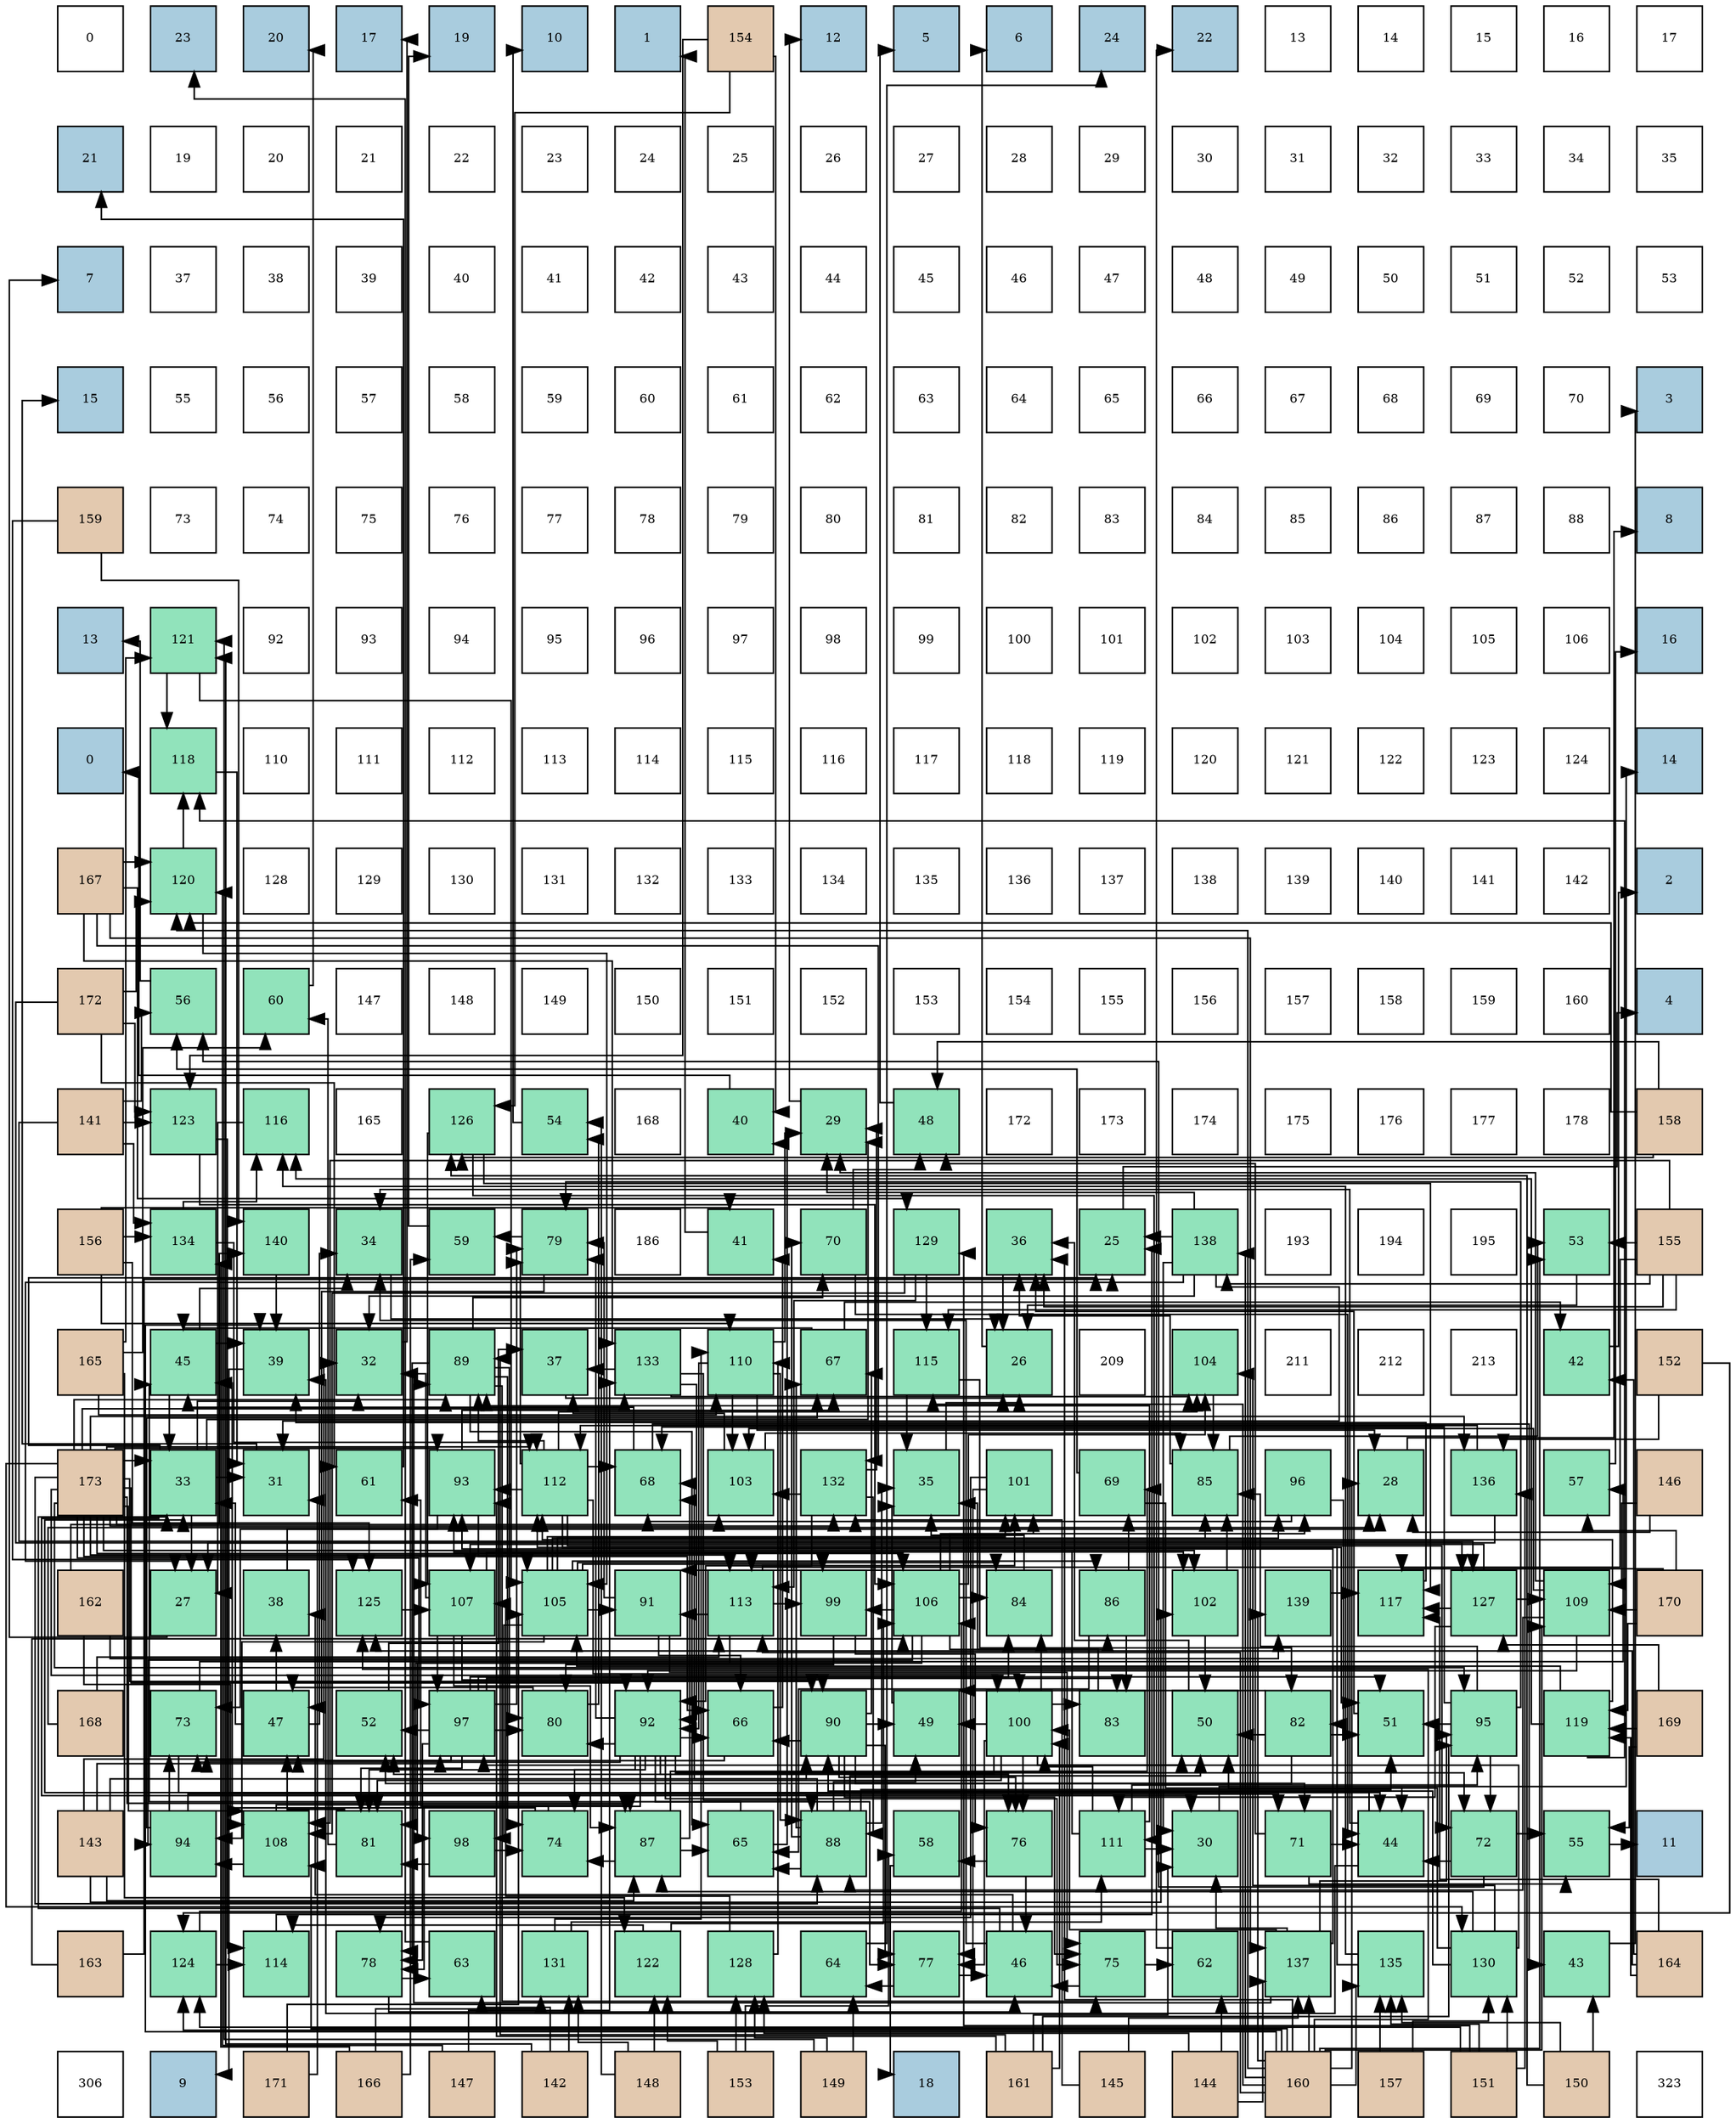 digraph layout{
 rankdir=TB;
 splines=ortho;
 node [style=filled shape=square fixedsize=true width=0.6];
0[label="0", fontsize=8, fillcolor="#ffffff"];
1[label="23", fontsize=8, fillcolor="#a9ccde"];
2[label="20", fontsize=8, fillcolor="#a9ccde"];
3[label="17", fontsize=8, fillcolor="#a9ccde"];
4[label="19", fontsize=8, fillcolor="#a9ccde"];
5[label="10", fontsize=8, fillcolor="#a9ccde"];
6[label="1", fontsize=8, fillcolor="#a9ccde"];
7[label="154", fontsize=8, fillcolor="#e3c9af"];
8[label="12", fontsize=8, fillcolor="#a9ccde"];
9[label="5", fontsize=8, fillcolor="#a9ccde"];
10[label="6", fontsize=8, fillcolor="#a9ccde"];
11[label="24", fontsize=8, fillcolor="#a9ccde"];
12[label="22", fontsize=8, fillcolor="#a9ccde"];
13[label="13", fontsize=8, fillcolor="#ffffff"];
14[label="14", fontsize=8, fillcolor="#ffffff"];
15[label="15", fontsize=8, fillcolor="#ffffff"];
16[label="16", fontsize=8, fillcolor="#ffffff"];
17[label="17", fontsize=8, fillcolor="#ffffff"];
18[label="21", fontsize=8, fillcolor="#a9ccde"];
19[label="19", fontsize=8, fillcolor="#ffffff"];
20[label="20", fontsize=8, fillcolor="#ffffff"];
21[label="21", fontsize=8, fillcolor="#ffffff"];
22[label="22", fontsize=8, fillcolor="#ffffff"];
23[label="23", fontsize=8, fillcolor="#ffffff"];
24[label="24", fontsize=8, fillcolor="#ffffff"];
25[label="25", fontsize=8, fillcolor="#ffffff"];
26[label="26", fontsize=8, fillcolor="#ffffff"];
27[label="27", fontsize=8, fillcolor="#ffffff"];
28[label="28", fontsize=8, fillcolor="#ffffff"];
29[label="29", fontsize=8, fillcolor="#ffffff"];
30[label="30", fontsize=8, fillcolor="#ffffff"];
31[label="31", fontsize=8, fillcolor="#ffffff"];
32[label="32", fontsize=8, fillcolor="#ffffff"];
33[label="33", fontsize=8, fillcolor="#ffffff"];
34[label="34", fontsize=8, fillcolor="#ffffff"];
35[label="35", fontsize=8, fillcolor="#ffffff"];
36[label="7", fontsize=8, fillcolor="#a9ccde"];
37[label="37", fontsize=8, fillcolor="#ffffff"];
38[label="38", fontsize=8, fillcolor="#ffffff"];
39[label="39", fontsize=8, fillcolor="#ffffff"];
40[label="40", fontsize=8, fillcolor="#ffffff"];
41[label="41", fontsize=8, fillcolor="#ffffff"];
42[label="42", fontsize=8, fillcolor="#ffffff"];
43[label="43", fontsize=8, fillcolor="#ffffff"];
44[label="44", fontsize=8, fillcolor="#ffffff"];
45[label="45", fontsize=8, fillcolor="#ffffff"];
46[label="46", fontsize=8, fillcolor="#ffffff"];
47[label="47", fontsize=8, fillcolor="#ffffff"];
48[label="48", fontsize=8, fillcolor="#ffffff"];
49[label="49", fontsize=8, fillcolor="#ffffff"];
50[label="50", fontsize=8, fillcolor="#ffffff"];
51[label="51", fontsize=8, fillcolor="#ffffff"];
52[label="52", fontsize=8, fillcolor="#ffffff"];
53[label="53", fontsize=8, fillcolor="#ffffff"];
54[label="15", fontsize=8, fillcolor="#a9ccde"];
55[label="55", fontsize=8, fillcolor="#ffffff"];
56[label="56", fontsize=8, fillcolor="#ffffff"];
57[label="57", fontsize=8, fillcolor="#ffffff"];
58[label="58", fontsize=8, fillcolor="#ffffff"];
59[label="59", fontsize=8, fillcolor="#ffffff"];
60[label="60", fontsize=8, fillcolor="#ffffff"];
61[label="61", fontsize=8, fillcolor="#ffffff"];
62[label="62", fontsize=8, fillcolor="#ffffff"];
63[label="63", fontsize=8, fillcolor="#ffffff"];
64[label="64", fontsize=8, fillcolor="#ffffff"];
65[label="65", fontsize=8, fillcolor="#ffffff"];
66[label="66", fontsize=8, fillcolor="#ffffff"];
67[label="67", fontsize=8, fillcolor="#ffffff"];
68[label="68", fontsize=8, fillcolor="#ffffff"];
69[label="69", fontsize=8, fillcolor="#ffffff"];
70[label="70", fontsize=8, fillcolor="#ffffff"];
71[label="3", fontsize=8, fillcolor="#a9ccde"];
72[label="159", fontsize=8, fillcolor="#e3c9af"];
73[label="73", fontsize=8, fillcolor="#ffffff"];
74[label="74", fontsize=8, fillcolor="#ffffff"];
75[label="75", fontsize=8, fillcolor="#ffffff"];
76[label="76", fontsize=8, fillcolor="#ffffff"];
77[label="77", fontsize=8, fillcolor="#ffffff"];
78[label="78", fontsize=8, fillcolor="#ffffff"];
79[label="79", fontsize=8, fillcolor="#ffffff"];
80[label="80", fontsize=8, fillcolor="#ffffff"];
81[label="81", fontsize=8, fillcolor="#ffffff"];
82[label="82", fontsize=8, fillcolor="#ffffff"];
83[label="83", fontsize=8, fillcolor="#ffffff"];
84[label="84", fontsize=8, fillcolor="#ffffff"];
85[label="85", fontsize=8, fillcolor="#ffffff"];
86[label="86", fontsize=8, fillcolor="#ffffff"];
87[label="87", fontsize=8, fillcolor="#ffffff"];
88[label="88", fontsize=8, fillcolor="#ffffff"];
89[label="8", fontsize=8, fillcolor="#a9ccde"];
90[label="13", fontsize=8, fillcolor="#a9ccde"];
91[label="121", fontsize=8, fillcolor="#91e3bb"];
92[label="92", fontsize=8, fillcolor="#ffffff"];
93[label="93", fontsize=8, fillcolor="#ffffff"];
94[label="94", fontsize=8, fillcolor="#ffffff"];
95[label="95", fontsize=8, fillcolor="#ffffff"];
96[label="96", fontsize=8, fillcolor="#ffffff"];
97[label="97", fontsize=8, fillcolor="#ffffff"];
98[label="98", fontsize=8, fillcolor="#ffffff"];
99[label="99", fontsize=8, fillcolor="#ffffff"];
100[label="100", fontsize=8, fillcolor="#ffffff"];
101[label="101", fontsize=8, fillcolor="#ffffff"];
102[label="102", fontsize=8, fillcolor="#ffffff"];
103[label="103", fontsize=8, fillcolor="#ffffff"];
104[label="104", fontsize=8, fillcolor="#ffffff"];
105[label="105", fontsize=8, fillcolor="#ffffff"];
106[label="106", fontsize=8, fillcolor="#ffffff"];
107[label="16", fontsize=8, fillcolor="#a9ccde"];
108[label="0", fontsize=8, fillcolor="#a9ccde"];
109[label="118", fontsize=8, fillcolor="#91e3bb"];
110[label="110", fontsize=8, fillcolor="#ffffff"];
111[label="111", fontsize=8, fillcolor="#ffffff"];
112[label="112", fontsize=8, fillcolor="#ffffff"];
113[label="113", fontsize=8, fillcolor="#ffffff"];
114[label="114", fontsize=8, fillcolor="#ffffff"];
115[label="115", fontsize=8, fillcolor="#ffffff"];
116[label="116", fontsize=8, fillcolor="#ffffff"];
117[label="117", fontsize=8, fillcolor="#ffffff"];
118[label="118", fontsize=8, fillcolor="#ffffff"];
119[label="119", fontsize=8, fillcolor="#ffffff"];
120[label="120", fontsize=8, fillcolor="#ffffff"];
121[label="121", fontsize=8, fillcolor="#ffffff"];
122[label="122", fontsize=8, fillcolor="#ffffff"];
123[label="123", fontsize=8, fillcolor="#ffffff"];
124[label="124", fontsize=8, fillcolor="#ffffff"];
125[label="14", fontsize=8, fillcolor="#a9ccde"];
126[label="167", fontsize=8, fillcolor="#e3c9af"];
127[label="120", fontsize=8, fillcolor="#91e3bb"];
128[label="128", fontsize=8, fillcolor="#ffffff"];
129[label="129", fontsize=8, fillcolor="#ffffff"];
130[label="130", fontsize=8, fillcolor="#ffffff"];
131[label="131", fontsize=8, fillcolor="#ffffff"];
132[label="132", fontsize=8, fillcolor="#ffffff"];
133[label="133", fontsize=8, fillcolor="#ffffff"];
134[label="134", fontsize=8, fillcolor="#ffffff"];
135[label="135", fontsize=8, fillcolor="#ffffff"];
136[label="136", fontsize=8, fillcolor="#ffffff"];
137[label="137", fontsize=8, fillcolor="#ffffff"];
138[label="138", fontsize=8, fillcolor="#ffffff"];
139[label="139", fontsize=8, fillcolor="#ffffff"];
140[label="140", fontsize=8, fillcolor="#ffffff"];
141[label="141", fontsize=8, fillcolor="#ffffff"];
142[label="142", fontsize=8, fillcolor="#ffffff"];
143[label="2", fontsize=8, fillcolor="#a9ccde"];
144[label="172", fontsize=8, fillcolor="#e3c9af"];
145[label="56", fontsize=8, fillcolor="#91e3bb"];
146[label="60", fontsize=8, fillcolor="#91e3bb"];
147[label="147", fontsize=8, fillcolor="#ffffff"];
148[label="148", fontsize=8, fillcolor="#ffffff"];
149[label="149", fontsize=8, fillcolor="#ffffff"];
150[label="150", fontsize=8, fillcolor="#ffffff"];
151[label="151", fontsize=8, fillcolor="#ffffff"];
152[label="152", fontsize=8, fillcolor="#ffffff"];
153[label="153", fontsize=8, fillcolor="#ffffff"];
154[label="154", fontsize=8, fillcolor="#ffffff"];
155[label="155", fontsize=8, fillcolor="#ffffff"];
156[label="156", fontsize=8, fillcolor="#ffffff"];
157[label="157", fontsize=8, fillcolor="#ffffff"];
158[label="158", fontsize=8, fillcolor="#ffffff"];
159[label="159", fontsize=8, fillcolor="#ffffff"];
160[label="160", fontsize=8, fillcolor="#ffffff"];
161[label="4", fontsize=8, fillcolor="#a9ccde"];
162[label="141", fontsize=8, fillcolor="#e3c9af"];
163[label="123", fontsize=8, fillcolor="#91e3bb"];
164[label="116", fontsize=8, fillcolor="#91e3bb"];
165[label="165", fontsize=8, fillcolor="#ffffff"];
166[label="126", fontsize=8, fillcolor="#91e3bb"];
167[label="54", fontsize=8, fillcolor="#91e3bb"];
168[label="168", fontsize=8, fillcolor="#ffffff"];
169[label="40", fontsize=8, fillcolor="#91e3bb"];
170[label="29", fontsize=8, fillcolor="#91e3bb"];
171[label="48", fontsize=8, fillcolor="#91e3bb"];
172[label="172", fontsize=8, fillcolor="#ffffff"];
173[label="173", fontsize=8, fillcolor="#ffffff"];
174[label="174", fontsize=8, fillcolor="#ffffff"];
175[label="175", fontsize=8, fillcolor="#ffffff"];
176[label="176", fontsize=8, fillcolor="#ffffff"];
177[label="177", fontsize=8, fillcolor="#ffffff"];
178[label="178", fontsize=8, fillcolor="#ffffff"];
179[label="158", fontsize=8, fillcolor="#e3c9af"];
180[label="156", fontsize=8, fillcolor="#e3c9af"];
181[label="134", fontsize=8, fillcolor="#91e3bb"];
182[label="140", fontsize=8, fillcolor="#91e3bb"];
183[label="34", fontsize=8, fillcolor="#91e3bb"];
184[label="59", fontsize=8, fillcolor="#91e3bb"];
185[label="79", fontsize=8, fillcolor="#91e3bb"];
186[label="186", fontsize=8, fillcolor="#ffffff"];
187[label="41", fontsize=8, fillcolor="#91e3bb"];
188[label="70", fontsize=8, fillcolor="#91e3bb"];
189[label="129", fontsize=8, fillcolor="#91e3bb"];
190[label="36", fontsize=8, fillcolor="#91e3bb"];
191[label="25", fontsize=8, fillcolor="#91e3bb"];
192[label="138", fontsize=8, fillcolor="#91e3bb"];
193[label="193", fontsize=8, fillcolor="#ffffff"];
194[label="194", fontsize=8, fillcolor="#ffffff"];
195[label="195", fontsize=8, fillcolor="#ffffff"];
196[label="53", fontsize=8, fillcolor="#91e3bb"];
197[label="155", fontsize=8, fillcolor="#e3c9af"];
198[label="165", fontsize=8, fillcolor="#e3c9af"];
199[label="45", fontsize=8, fillcolor="#91e3bb"];
200[label="39", fontsize=8, fillcolor="#91e3bb"];
201[label="32", fontsize=8, fillcolor="#91e3bb"];
202[label="89", fontsize=8, fillcolor="#91e3bb"];
203[label="37", fontsize=8, fillcolor="#91e3bb"];
204[label="133", fontsize=8, fillcolor="#91e3bb"];
205[label="110", fontsize=8, fillcolor="#91e3bb"];
206[label="67", fontsize=8, fillcolor="#91e3bb"];
207[label="115", fontsize=8, fillcolor="#91e3bb"];
208[label="26", fontsize=8, fillcolor="#91e3bb"];
209[label="209", fontsize=8, fillcolor="#ffffff"];
210[label="104", fontsize=8, fillcolor="#91e3bb"];
211[label="211", fontsize=8, fillcolor="#ffffff"];
212[label="212", fontsize=8, fillcolor="#ffffff"];
213[label="213", fontsize=8, fillcolor="#ffffff"];
214[label="42", fontsize=8, fillcolor="#91e3bb"];
215[label="152", fontsize=8, fillcolor="#e3c9af"];
216[label="173", fontsize=8, fillcolor="#e3c9af"];
217[label="33", fontsize=8, fillcolor="#91e3bb"];
218[label="31", fontsize=8, fillcolor="#91e3bb"];
219[label="61", fontsize=8, fillcolor="#91e3bb"];
220[label="93", fontsize=8, fillcolor="#91e3bb"];
221[label="112", fontsize=8, fillcolor="#91e3bb"];
222[label="68", fontsize=8, fillcolor="#91e3bb"];
223[label="103", fontsize=8, fillcolor="#91e3bb"];
224[label="132", fontsize=8, fillcolor="#91e3bb"];
225[label="35", fontsize=8, fillcolor="#91e3bb"];
226[label="101", fontsize=8, fillcolor="#91e3bb"];
227[label="69", fontsize=8, fillcolor="#91e3bb"];
228[label="85", fontsize=8, fillcolor="#91e3bb"];
229[label="96", fontsize=8, fillcolor="#91e3bb"];
230[label="28", fontsize=8, fillcolor="#91e3bb"];
231[label="136", fontsize=8, fillcolor="#91e3bb"];
232[label="57", fontsize=8, fillcolor="#91e3bb"];
233[label="146", fontsize=8, fillcolor="#e3c9af"];
234[label="162", fontsize=8, fillcolor="#e3c9af"];
235[label="27", fontsize=8, fillcolor="#91e3bb"];
236[label="38", fontsize=8, fillcolor="#91e3bb"];
237[label="125", fontsize=8, fillcolor="#91e3bb"];
238[label="107", fontsize=8, fillcolor="#91e3bb"];
239[label="105", fontsize=8, fillcolor="#91e3bb"];
240[label="91", fontsize=8, fillcolor="#91e3bb"];
241[label="113", fontsize=8, fillcolor="#91e3bb"];
242[label="99", fontsize=8, fillcolor="#91e3bb"];
243[label="106", fontsize=8, fillcolor="#91e3bb"];
244[label="84", fontsize=8, fillcolor="#91e3bb"];
245[label="86", fontsize=8, fillcolor="#91e3bb"];
246[label="102", fontsize=8, fillcolor="#91e3bb"];
247[label="139", fontsize=8, fillcolor="#91e3bb"];
248[label="117", fontsize=8, fillcolor="#91e3bb"];
249[label="127", fontsize=8, fillcolor="#91e3bb"];
250[label="109", fontsize=8, fillcolor="#91e3bb"];
251[label="170", fontsize=8, fillcolor="#e3c9af"];
252[label="168", fontsize=8, fillcolor="#e3c9af"];
253[label="73", fontsize=8, fillcolor="#91e3bb"];
254[label="47", fontsize=8, fillcolor="#91e3bb"];
255[label="52", fontsize=8, fillcolor="#91e3bb"];
256[label="97", fontsize=8, fillcolor="#91e3bb"];
257[label="80", fontsize=8, fillcolor="#91e3bb"];
258[label="92", fontsize=8, fillcolor="#91e3bb"];
259[label="66", fontsize=8, fillcolor="#91e3bb"];
260[label="90", fontsize=8, fillcolor="#91e3bb"];
261[label="49", fontsize=8, fillcolor="#91e3bb"];
262[label="100", fontsize=8, fillcolor="#91e3bb"];
263[label="83", fontsize=8, fillcolor="#91e3bb"];
264[label="50", fontsize=8, fillcolor="#91e3bb"];
265[label="82", fontsize=8, fillcolor="#91e3bb"];
266[label="51", fontsize=8, fillcolor="#91e3bb"];
267[label="95", fontsize=8, fillcolor="#91e3bb"];
268[label="119", fontsize=8, fillcolor="#91e3bb"];
269[label="169", fontsize=8, fillcolor="#e3c9af"];
270[label="143", fontsize=8, fillcolor="#e3c9af"];
271[label="94", fontsize=8, fillcolor="#91e3bb"];
272[label="108", fontsize=8, fillcolor="#91e3bb"];
273[label="81", fontsize=8, fillcolor="#91e3bb"];
274[label="98", fontsize=8, fillcolor="#91e3bb"];
275[label="74", fontsize=8, fillcolor="#91e3bb"];
276[label="87", fontsize=8, fillcolor="#91e3bb"];
277[label="65", fontsize=8, fillcolor="#91e3bb"];
278[label="88", fontsize=8, fillcolor="#91e3bb"];
279[label="58", fontsize=8, fillcolor="#91e3bb"];
280[label="76", fontsize=8, fillcolor="#91e3bb"];
281[label="111", fontsize=8, fillcolor="#91e3bb"];
282[label="30", fontsize=8, fillcolor="#91e3bb"];
283[label="71", fontsize=8, fillcolor="#91e3bb"];
284[label="44", fontsize=8, fillcolor="#91e3bb"];
285[label="72", fontsize=8, fillcolor="#91e3bb"];
286[label="55", fontsize=8, fillcolor="#91e3bb"];
287[label="11", fontsize=8, fillcolor="#a9ccde"];
288[label="163", fontsize=8, fillcolor="#e3c9af"];
289[label="124", fontsize=8, fillcolor="#91e3bb"];
290[label="114", fontsize=8, fillcolor="#91e3bb"];
291[label="78", fontsize=8, fillcolor="#91e3bb"];
292[label="63", fontsize=8, fillcolor="#91e3bb"];
293[label="131", fontsize=8, fillcolor="#91e3bb"];
294[label="122", fontsize=8, fillcolor="#91e3bb"];
295[label="128", fontsize=8, fillcolor="#91e3bb"];
296[label="64", fontsize=8, fillcolor="#91e3bb"];
297[label="77", fontsize=8, fillcolor="#91e3bb"];
298[label="46", fontsize=8, fillcolor="#91e3bb"];
299[label="75", fontsize=8, fillcolor="#91e3bb"];
300[label="62", fontsize=8, fillcolor="#91e3bb"];
301[label="137", fontsize=8, fillcolor="#91e3bb"];
302[label="135", fontsize=8, fillcolor="#91e3bb"];
303[label="130", fontsize=8, fillcolor="#91e3bb"];
304[label="43", fontsize=8, fillcolor="#91e3bb"];
305[label="164", fontsize=8, fillcolor="#e3c9af"];
306[label="306", fontsize=8, fillcolor="#ffffff"];
307[label="9", fontsize=8, fillcolor="#a9ccde"];
308[label="171", fontsize=8, fillcolor="#e3c9af"];
309[label="166", fontsize=8, fillcolor="#e3c9af"];
310[label="147", fontsize=8, fillcolor="#e3c9af"];
311[label="142", fontsize=8, fillcolor="#e3c9af"];
312[label="148", fontsize=8, fillcolor="#e3c9af"];
313[label="153", fontsize=8, fillcolor="#e3c9af"];
314[label="149", fontsize=8, fillcolor="#e3c9af"];
315[label="18", fontsize=8, fillcolor="#a9ccde"];
316[label="161", fontsize=8, fillcolor="#e3c9af"];
317[label="145", fontsize=8, fillcolor="#e3c9af"];
318[label="144", fontsize=8, fillcolor="#e3c9af"];
319[label="160", fontsize=8, fillcolor="#e3c9af"];
320[label="157", fontsize=8, fillcolor="#e3c9af"];
321[label="151", fontsize=8, fillcolor="#e3c9af"];
322[label="150", fontsize=8, fillcolor="#e3c9af"];
323[label="323", fontsize=8, fillcolor="#ffffff"];
edge [constraint=false, style=vis];191 -> 161;
208 -> 10;
235 -> 36;
230 -> 89;
170 -> 8;
282 -> 125;
218 -> 54;
201 -> 3;
217 -> 191;
217 -> 235;
217 -> 170;
217 -> 282;
217 -> 218;
217 -> 201;
183 -> 208;
225 -> 208;
190 -> 208;
203 -> 208;
236 -> 230;
200 -> 307;
169 -> 108;
187 -> 6;
214 -> 143;
304 -> 71;
284 -> 217;
284 -> 183;
284 -> 200;
199 -> 217;
199 -> 183;
199 -> 200;
298 -> 217;
298 -> 183;
298 -> 236;
254 -> 217;
254 -> 183;
254 -> 236;
171 -> 9;
261 -> 225;
264 -> 190;
266 -> 190;
255 -> 203;
196 -> 208;
167 -> 5;
286 -> 287;
145 -> 90;
232 -> 107;
279 -> 315;
184 -> 4;
146 -> 2;
219 -> 18;
300 -> 12;
292 -> 1;
296 -> 11;
277 -> 169;
277 -> 199;
259 -> 187;
259 -> 254;
206 -> 214;
206 -> 199;
222 -> 304;
222 -> 199;
227 -> 284;
227 -> 145;
188 -> 284;
188 -> 171;
283 -> 284;
283 -> 171;
283 -> 286;
285 -> 284;
285 -> 286;
285 -> 145;
253 -> 284;
253 -> 232;
275 -> 199;
275 -> 219;
299 -> 298;
299 -> 300;
280 -> 298;
280 -> 279;
297 -> 298;
297 -> 296;
291 -> 298;
291 -> 292;
185 -> 254;
185 -> 184;
257 -> 254;
257 -> 167;
273 -> 254;
273 -> 146;
265 -> 261;
265 -> 264;
265 -> 266;
265 -> 255;
263 -> 225;
244 -> 225;
228 -> 190;
228 -> 196;
245 -> 277;
245 -> 227;
245 -> 263;
276 -> 277;
276 -> 222;
276 -> 227;
276 -> 275;
278 -> 225;
278 -> 261;
278 -> 264;
278 -> 266;
278 -> 277;
278 -> 206;
278 -> 222;
278 -> 188;
202 -> 277;
202 -> 188;
202 -> 275;
202 -> 299;
202 -> 291;
202 -> 257;
260 -> 261;
260 -> 259;
260 -> 206;
260 -> 283;
260 -> 299;
260 -> 280;
260 -> 297;
240 -> 259;
240 -> 299;
240 -> 185;
258 -> 259;
258 -> 285;
258 -> 253;
258 -> 275;
258 -> 299;
258 -> 280;
258 -> 297;
258 -> 291;
258 -> 185;
258 -> 257;
258 -> 273;
220 -> 259;
220 -> 206;
220 -> 253;
271 -> 206;
271 -> 283;
271 -> 253;
267 -> 266;
267 -> 222;
267 -> 285;
267 -> 185;
267 -> 228;
229 -> 222;
229 -> 265;
256 -> 266;
256 -> 255;
256 -> 253;
256 -> 291;
256 -> 185;
256 -> 257;
256 -> 273;
256 -> 263;
256 -> 244;
274 -> 275;
274 -> 273;
242 -> 280;
242 -> 257;
262 -> 261;
262 -> 264;
262 -> 255;
262 -> 280;
262 -> 297;
262 -> 273;
262 -> 263;
262 -> 244;
226 -> 297;
226 -> 291;
246 -> 264;
246 -> 228;
223 -> 203;
223 -> 228;
210 -> 228;
239 -> 244;
239 -> 228;
239 -> 245;
239 -> 240;
239 -> 271;
239 -> 229;
239 -> 274;
239 -> 242;
239 -> 226;
243 -> 244;
243 -> 245;
243 -> 240;
243 -> 271;
243 -> 229;
243 -> 274;
243 -> 242;
243 -> 226;
243 -> 210;
238 -> 201;
238 -> 276;
238 -> 260;
238 -> 256;
238 -> 246;
272 -> 276;
272 -> 271;
250 -> 170;
250 -> 278;
250 -> 258;
250 -> 223;
205 -> 230;
205 -> 170;
205 -> 278;
205 -> 258;
205 -> 223;
281 -> 282;
281 -> 202;
281 -> 220;
281 -> 267;
281 -> 262;
221 -> 266;
221 -> 222;
221 -> 285;
221 -> 185;
221 -> 202;
221 -> 220;
221 -> 262;
221 -> 210;
241 -> 273;
241 -> 240;
241 -> 242;
241 -> 226;
290 -> 191;
207 -> 225;
207 -> 265;
164 -> 235;
248 -> 200;
109 -> 218;
268 -> 239;
268 -> 221;
268 -> 164;
268 -> 109;
127 -> 239;
127 -> 109;
91 -> 239;
91 -> 109;
294 -> 243;
294 -> 290;
163 -> 243;
163 -> 290;
289 -> 243;
289 -> 290;
237 -> 238;
166 -> 238;
166 -> 281;
166 -> 248;
249 -> 238;
249 -> 250;
249 -> 281;
249 -> 248;
295 -> 238;
295 -> 205;
189 -> 272;
189 -> 241;
189 -> 207;
303 -> 264;
303 -> 276;
303 -> 260;
303 -> 256;
303 -> 210;
293 -> 205;
293 -> 281;
224 -> 170;
224 -> 278;
224 -> 258;
224 -> 223;
204 -> 203;
204 -> 278;
204 -> 258;
204 -> 210;
181 -> 221;
181 -> 164;
302 -> 221;
302 -> 164;
231 -> 235;
231 -> 221;
301 -> 282;
301 -> 202;
301 -> 220;
301 -> 267;
301 -> 262;
192 -> 191;
192 -> 235;
192 -> 170;
192 -> 282;
192 -> 218;
192 -> 201;
247 -> 248;
182 -> 200;
162 -> 145;
162 -> 163;
162 -> 249;
162 -> 181;
311 -> 292;
311 -> 91;
311 -> 293;
270 -> 201;
270 -> 276;
270 -> 260;
270 -> 256;
270 -> 246;
318 -> 300;
318 -> 295;
318 -> 301;
317 -> 224;
317 -> 301;
233 -> 230;
233 -> 250;
310 -> 127;
310 -> 204;
312 -> 167;
312 -> 294;
312 -> 293;
314 -> 296;
314 -> 91;
314 -> 295;
322 -> 304;
322 -> 166;
322 -> 302;
321 -> 289;
321 -> 189;
321 -> 303;
321 -> 302;
321 -> 231;
215 -> 289;
215 -> 231;
313 -> 279;
313 -> 294;
313 -> 295;
7 -> 169;
7 -> 163;
7 -> 166;
197 -> 190;
197 -> 196;
197 -> 272;
197 -> 241;
197 -> 207;
197 -> 192;
180 -> 187;
180 -> 205;
180 -> 237;
180 -> 181;
320 -> 303;
320 -> 302;
179 -> 171;
179 -> 127;
179 -> 166;
72 -> 237;
72 -> 182;
319 -> 230;
319 -> 190;
319 -> 200;
319 -> 196;
319 -> 272;
319 -> 250;
319 -> 241;
319 -> 207;
319 -> 127;
319 -> 289;
319 -> 237;
319 -> 302;
319 -> 301;
319 -> 192;
319 -> 247;
316 -> 282;
316 -> 202;
316 -> 220;
316 -> 267;
316 -> 262;
234 -> 272;
234 -> 247;
234 -> 182;
288 -> 191;
288 -> 243;
305 -> 214;
305 -> 248;
305 -> 268;
305 -> 237;
198 -> 146;
198 -> 205;
198 -> 91;
198 -> 294;
309 -> 184;
309 -> 293;
309 -> 181;
126 -> 127;
126 -> 189;
126 -> 224;
126 -> 204;
126 -> 301;
252 -> 230;
252 -> 241;
269 -> 286;
269 -> 268;
269 -> 249;
251 -> 232;
251 -> 250;
251 -> 248;
251 -> 268;
308 -> 218;
308 -> 239;
144 -> 219;
144 -> 127;
144 -> 163;
144 -> 249;
216 -> 217;
216 -> 276;
216 -> 278;
216 -> 202;
216 -> 260;
216 -> 258;
216 -> 220;
216 -> 267;
216 -> 256;
216 -> 262;
216 -> 246;
216 -> 223;
216 -> 239;
216 -> 243;
216 -> 272;
216 -> 221;
216 -> 241;
216 -> 303;
216 -> 224;
216 -> 204;
216 -> 231;
edge [constraint=true, style=invis];
0 -> 18 -> 36 -> 54 -> 72 -> 90 -> 108 -> 126 -> 144 -> 162 -> 180 -> 198 -> 216 -> 234 -> 252 -> 270 -> 288 -> 306;
1 -> 19 -> 37 -> 55 -> 73 -> 91 -> 109 -> 127 -> 145 -> 163 -> 181 -> 199 -> 217 -> 235 -> 253 -> 271 -> 289 -> 307;
2 -> 20 -> 38 -> 56 -> 74 -> 92 -> 110 -> 128 -> 146 -> 164 -> 182 -> 200 -> 218 -> 236 -> 254 -> 272 -> 290 -> 308;
3 -> 21 -> 39 -> 57 -> 75 -> 93 -> 111 -> 129 -> 147 -> 165 -> 183 -> 201 -> 219 -> 237 -> 255 -> 273 -> 291 -> 309;
4 -> 22 -> 40 -> 58 -> 76 -> 94 -> 112 -> 130 -> 148 -> 166 -> 184 -> 202 -> 220 -> 238 -> 256 -> 274 -> 292 -> 310;
5 -> 23 -> 41 -> 59 -> 77 -> 95 -> 113 -> 131 -> 149 -> 167 -> 185 -> 203 -> 221 -> 239 -> 257 -> 275 -> 293 -> 311;
6 -> 24 -> 42 -> 60 -> 78 -> 96 -> 114 -> 132 -> 150 -> 168 -> 186 -> 204 -> 222 -> 240 -> 258 -> 276 -> 294 -> 312;
7 -> 25 -> 43 -> 61 -> 79 -> 97 -> 115 -> 133 -> 151 -> 169 -> 187 -> 205 -> 223 -> 241 -> 259 -> 277 -> 295 -> 313;
8 -> 26 -> 44 -> 62 -> 80 -> 98 -> 116 -> 134 -> 152 -> 170 -> 188 -> 206 -> 224 -> 242 -> 260 -> 278 -> 296 -> 314;
9 -> 27 -> 45 -> 63 -> 81 -> 99 -> 117 -> 135 -> 153 -> 171 -> 189 -> 207 -> 225 -> 243 -> 261 -> 279 -> 297 -> 315;
10 -> 28 -> 46 -> 64 -> 82 -> 100 -> 118 -> 136 -> 154 -> 172 -> 190 -> 208 -> 226 -> 244 -> 262 -> 280 -> 298 -> 316;
11 -> 29 -> 47 -> 65 -> 83 -> 101 -> 119 -> 137 -> 155 -> 173 -> 191 -> 209 -> 227 -> 245 -> 263 -> 281 -> 299 -> 317;
12 -> 30 -> 48 -> 66 -> 84 -> 102 -> 120 -> 138 -> 156 -> 174 -> 192 -> 210 -> 228 -> 246 -> 264 -> 282 -> 300 -> 318;
13 -> 31 -> 49 -> 67 -> 85 -> 103 -> 121 -> 139 -> 157 -> 175 -> 193 -> 211 -> 229 -> 247 -> 265 -> 283 -> 301 -> 319;
14 -> 32 -> 50 -> 68 -> 86 -> 104 -> 122 -> 140 -> 158 -> 176 -> 194 -> 212 -> 230 -> 248 -> 266 -> 284 -> 302 -> 320;
15 -> 33 -> 51 -> 69 -> 87 -> 105 -> 123 -> 141 -> 159 -> 177 -> 195 -> 213 -> 231 -> 249 -> 267 -> 285 -> 303 -> 321;
16 -> 34 -> 52 -> 70 -> 88 -> 106 -> 124 -> 142 -> 160 -> 178 -> 196 -> 214 -> 232 -> 250 -> 268 -> 286 -> 304 -> 322;
17 -> 35 -> 53 -> 71 -> 89 -> 107 -> 125 -> 143 -> 161 -> 179 -> 197 -> 215 -> 233 -> 251 -> 269 -> 287 -> 305 -> 323;
rank = same {0 -> 1 -> 2 -> 3 -> 4 -> 5 -> 6 -> 7 -> 8 -> 9 -> 10 -> 11 -> 12 -> 13 -> 14 -> 15 -> 16 -> 17};
rank = same {18 -> 19 -> 20 -> 21 -> 22 -> 23 -> 24 -> 25 -> 26 -> 27 -> 28 -> 29 -> 30 -> 31 -> 32 -> 33 -> 34 -> 35};
rank = same {36 -> 37 -> 38 -> 39 -> 40 -> 41 -> 42 -> 43 -> 44 -> 45 -> 46 -> 47 -> 48 -> 49 -> 50 -> 51 -> 52 -> 53};
rank = same {54 -> 55 -> 56 -> 57 -> 58 -> 59 -> 60 -> 61 -> 62 -> 63 -> 64 -> 65 -> 66 -> 67 -> 68 -> 69 -> 70 -> 71};
rank = same {72 -> 73 -> 74 -> 75 -> 76 -> 77 -> 78 -> 79 -> 80 -> 81 -> 82 -> 83 -> 84 -> 85 -> 86 -> 87 -> 88 -> 89};
rank = same {90 -> 91 -> 92 -> 93 -> 94 -> 95 -> 96 -> 97 -> 98 -> 99 -> 100 -> 101 -> 102 -> 103 -> 104 -> 105 -> 106 -> 107};
rank = same {108 -> 109 -> 110 -> 111 -> 112 -> 113 -> 114 -> 115 -> 116 -> 117 -> 118 -> 119 -> 120 -> 121 -> 122 -> 123 -> 124 -> 125};
rank = same {126 -> 127 -> 128 -> 129 -> 130 -> 131 -> 132 -> 133 -> 134 -> 135 -> 136 -> 137 -> 138 -> 139 -> 140 -> 141 -> 142 -> 143};
rank = same {144 -> 145 -> 146 -> 147 -> 148 -> 149 -> 150 -> 151 -> 152 -> 153 -> 154 -> 155 -> 156 -> 157 -> 158 -> 159 -> 160 -> 161};
rank = same {162 -> 163 -> 164 -> 165 -> 166 -> 167 -> 168 -> 169 -> 170 -> 171 -> 172 -> 173 -> 174 -> 175 -> 176 -> 177 -> 178 -> 179};
rank = same {180 -> 181 -> 182 -> 183 -> 184 -> 185 -> 186 -> 187 -> 188 -> 189 -> 190 -> 191 -> 192 -> 193 -> 194 -> 195 -> 196 -> 197};
rank = same {198 -> 199 -> 200 -> 201 -> 202 -> 203 -> 204 -> 205 -> 206 -> 207 -> 208 -> 209 -> 210 -> 211 -> 212 -> 213 -> 214 -> 215};
rank = same {216 -> 217 -> 218 -> 219 -> 220 -> 221 -> 222 -> 223 -> 224 -> 225 -> 226 -> 227 -> 228 -> 229 -> 230 -> 231 -> 232 -> 233};
rank = same {234 -> 235 -> 236 -> 237 -> 238 -> 239 -> 240 -> 241 -> 242 -> 243 -> 244 -> 245 -> 246 -> 247 -> 248 -> 249 -> 250 -> 251};
rank = same {252 -> 253 -> 254 -> 255 -> 256 -> 257 -> 258 -> 259 -> 260 -> 261 -> 262 -> 263 -> 264 -> 265 -> 266 -> 267 -> 268 -> 269};
rank = same {270 -> 271 -> 272 -> 273 -> 274 -> 275 -> 276 -> 277 -> 278 -> 279 -> 280 -> 281 -> 282 -> 283 -> 284 -> 285 -> 286 -> 287};
rank = same {288 -> 289 -> 290 -> 291 -> 292 -> 293 -> 294 -> 295 -> 296 -> 297 -> 298 -> 299 -> 300 -> 301 -> 302 -> 303 -> 304 -> 305};
rank = same {306 -> 307 -> 308 -> 309 -> 310 -> 311 -> 312 -> 313 -> 314 -> 315 -> 316 -> 317 -> 318 -> 319 -> 320 -> 321 -> 322 -> 323};
}